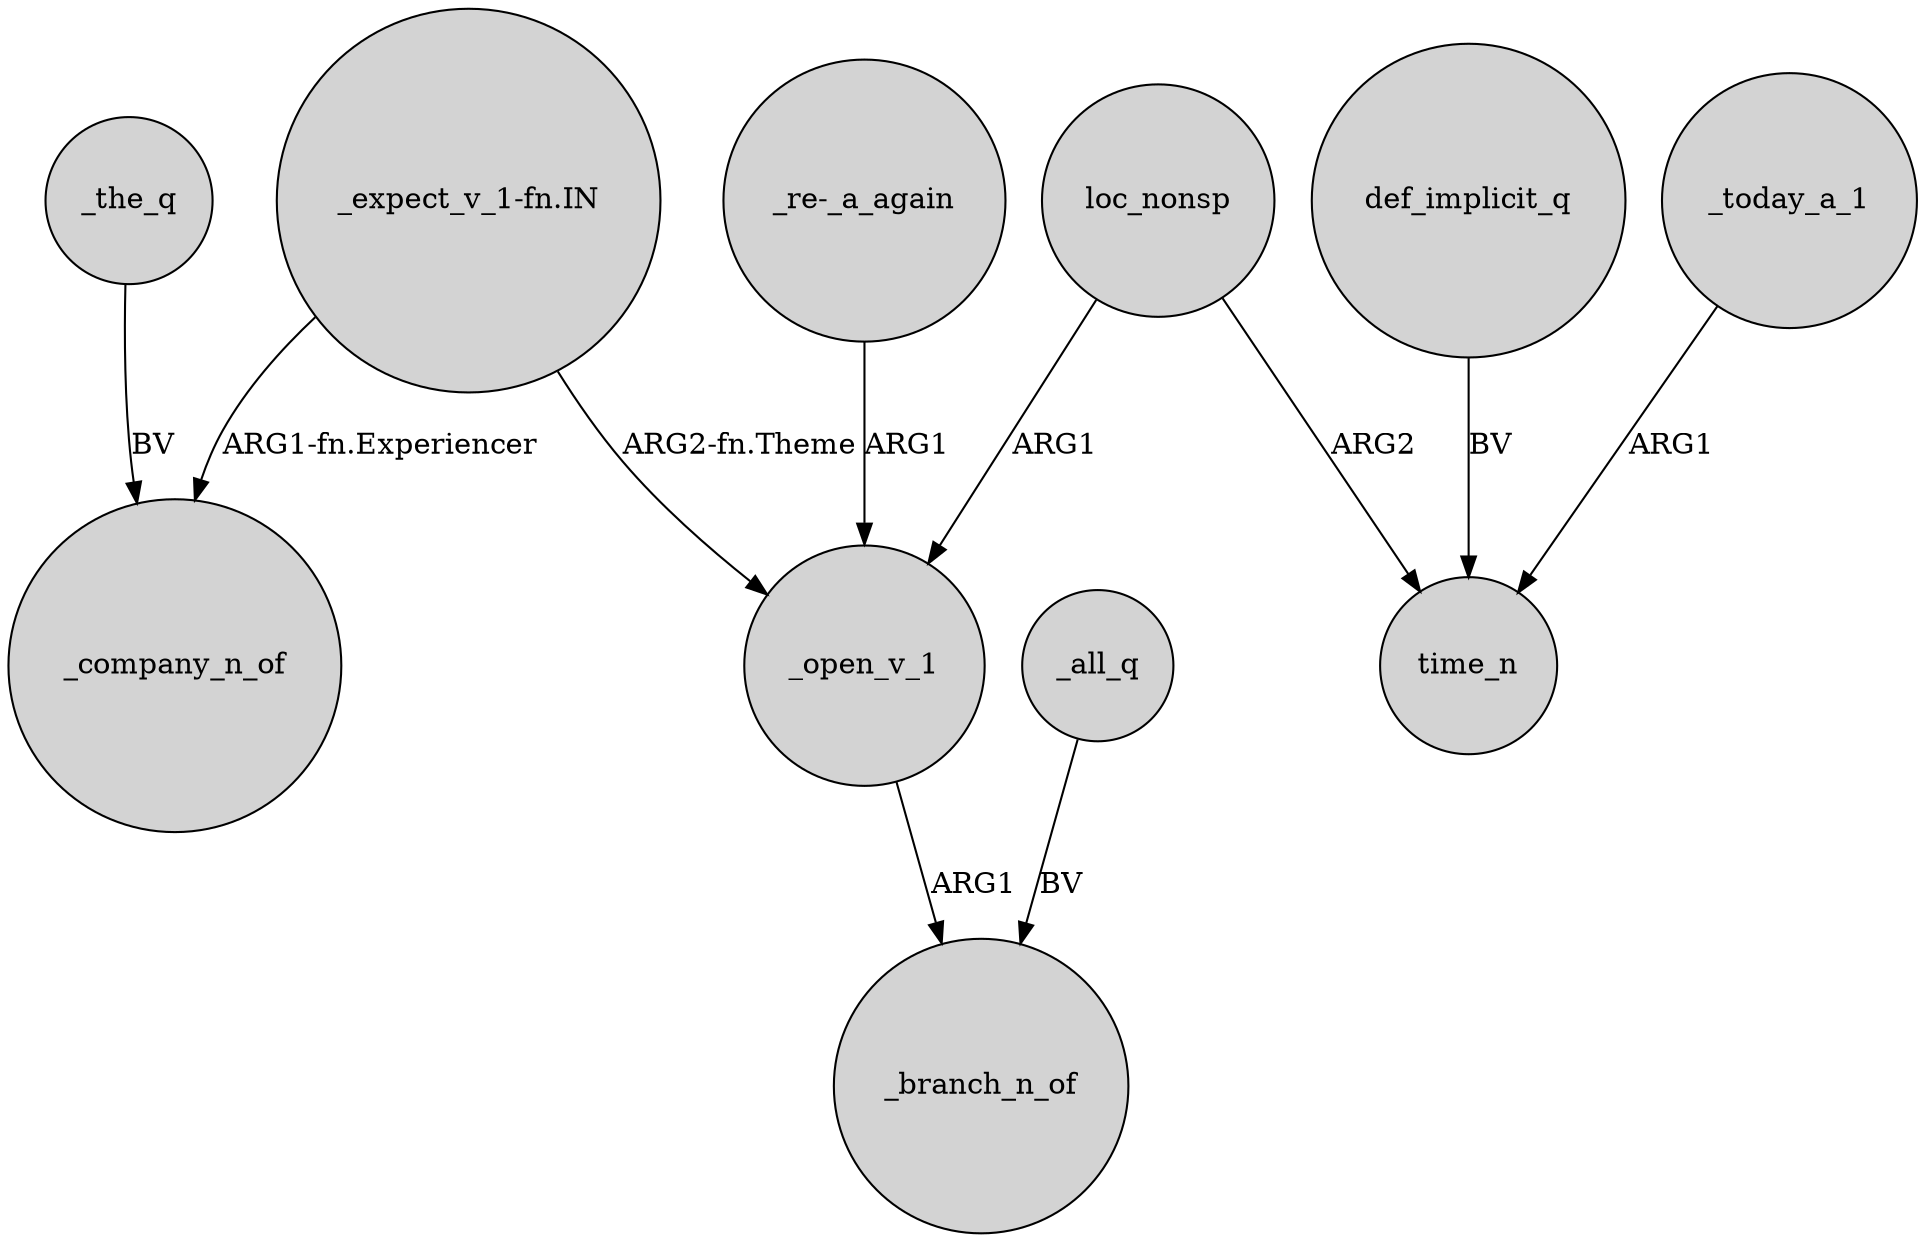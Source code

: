 digraph {
	node [shape=circle style=filled]
	"_expect_v_1-fn.IN" -> _company_n_of [label="ARG1-fn.Experiencer"]
	_today_a_1 -> time_n [label=ARG1]
	"_re-_a_again" -> _open_v_1 [label=ARG1]
	_the_q -> _company_n_of [label=BV]
	_all_q -> _branch_n_of [label=BV]
	"_expect_v_1-fn.IN" -> _open_v_1 [label="ARG2-fn.Theme"]
	_open_v_1 -> _branch_n_of [label=ARG1]
	loc_nonsp -> time_n [label=ARG2]
	loc_nonsp -> _open_v_1 [label=ARG1]
	def_implicit_q -> time_n [label=BV]
}
